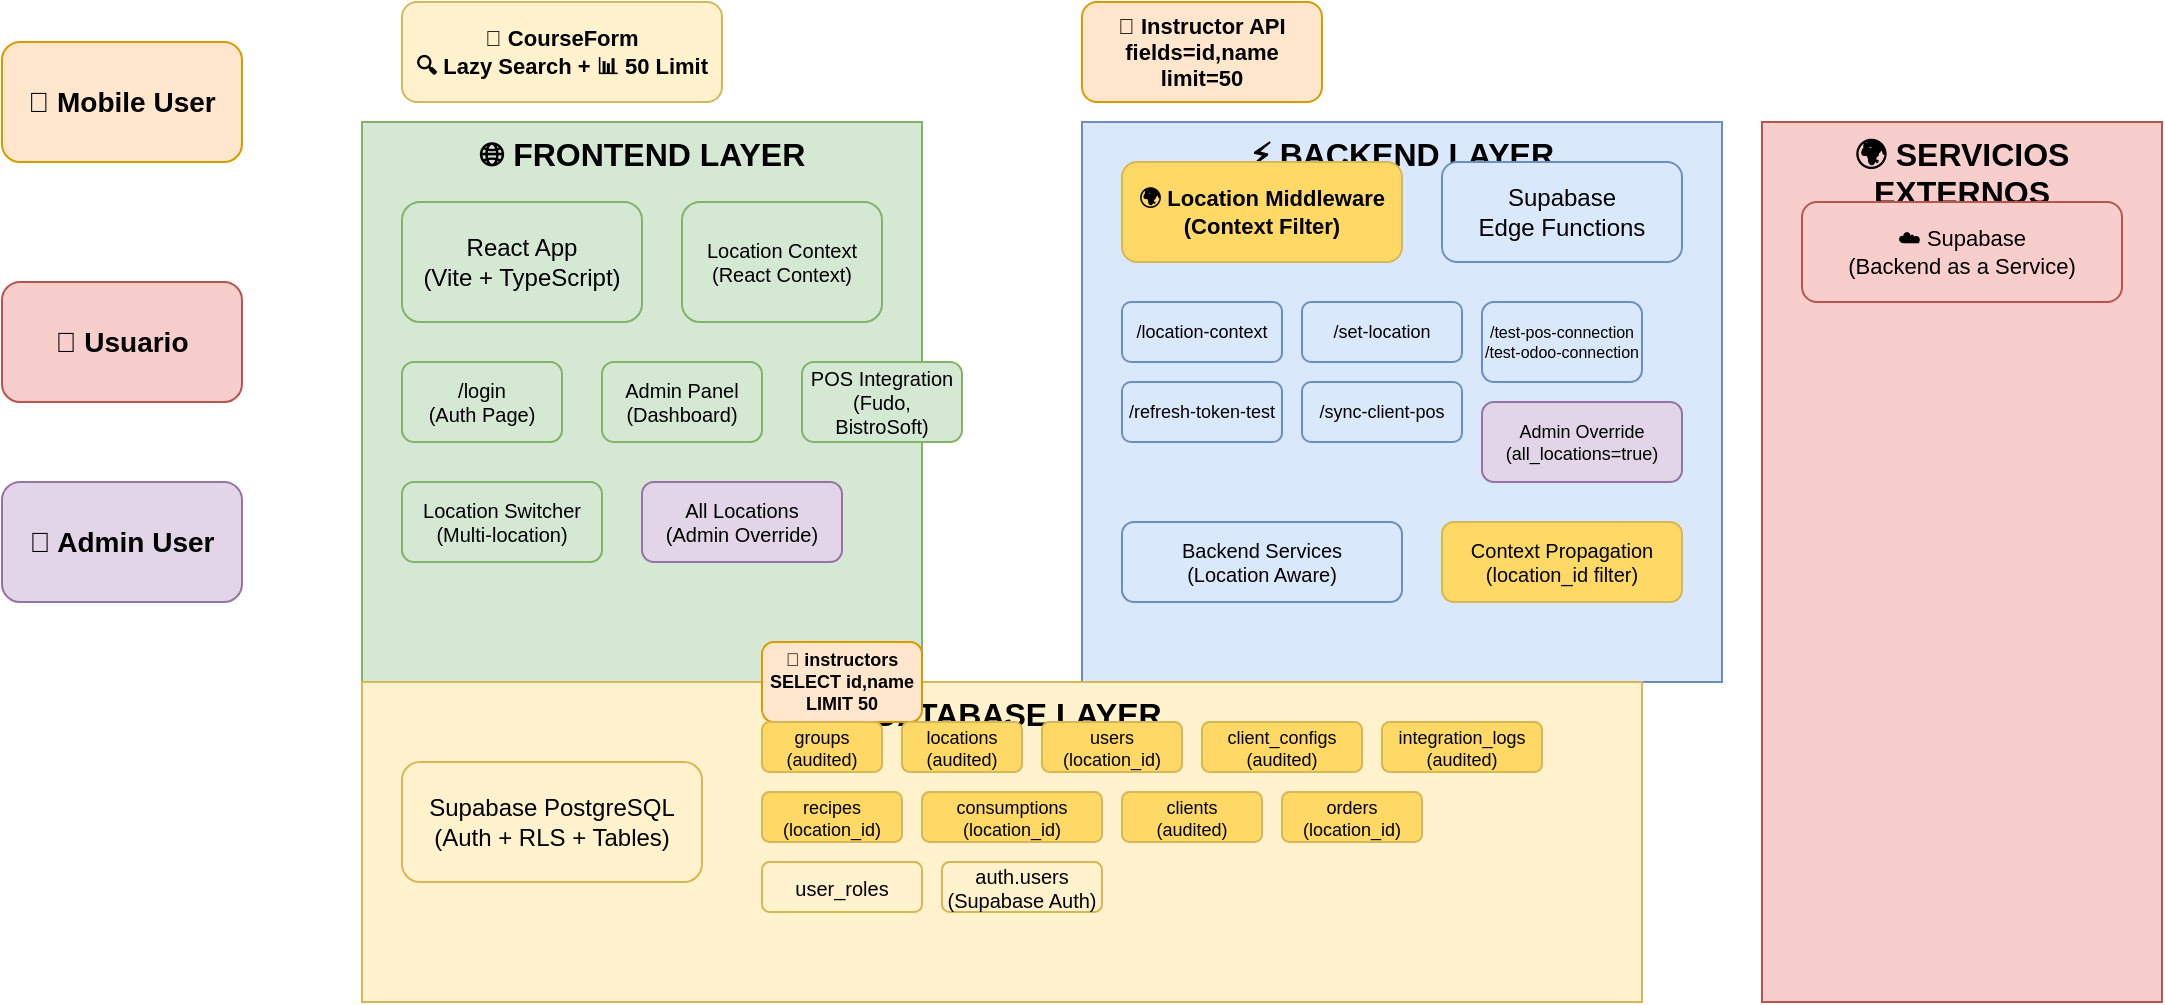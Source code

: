 <mxfile version="24.7.17">
  <diagram name="TUPÁ Hub Architecture" id="architecture">
    <mxGraphModel dx="1422" dy="994" grid="1" gridSize="10" guides="1" tooltips="1" connect="1" arrows="1" fold="1" page="1" pageScale="1" pageWidth="1369" pageHeight="1027" math="0" shadow="0">
      <root>
        <mxCell id="0" />
        <mxCell id="1" parent="0" />
        
        <!-- Mobile User for new sequence -->
        <mxCell id="mobile-user" value="📱 Mobile User" style="rounded=1;whiteSpace=wrap;html=1;fillColor=#ffe6cc;strokeColor=#d79b00;fontSize=14;fontStyle=1;" vertex="1" parent="1">
          <mxGeometry x="40" y="80" width="120" height="60" as="geometry" />
        </mxCell>
        
        <!-- Usuario -->
        <mxCell id="user" value="👤 Usuario" style="rounded=1;whiteSpace=wrap;html=1;fillColor=#f8cecc;strokeColor=#b85450;fontSize=14;fontStyle=1;" vertex="1" parent="1">
          <mxGeometry x="40" y="200" width="120" height="60" as="geometry" />
        </mxCell>
        
        <!-- Admin Usuario -->
        <mxCell id="admin-user" value="👑 Admin User" style="rounded=1;whiteSpace=wrap;html=1;fillColor=#e1d5e7;strokeColor=#9673a6;fontSize=14;fontStyle=1;" vertex="1" parent="1">
          <mxGeometry x="40" y="300" width="120" height="60" as="geometry" />
        </mxCell>
        
        <!-- Frontend Layer -->
        <mxCell id="frontend-layer" value="🌐 FRONTEND LAYER" style="rounded=0;whiteSpace=wrap;html=1;fillColor=#d5e8d4;strokeColor=#82b366;fontSize=16;fontStyle=1;verticalAlign=top;" vertex="1" parent="1">
          <mxGeometry x="220" y="120" width="280" height="280" as="geometry" />
        </mxCell>
        
        <!-- CourseForm Component with mobile optimization -->
        <mxCell id="course-form" value="📱 CourseForm&#xa;🔍 Lazy Search + 📊 50 Limit" style="rounded=1;whiteSpace=wrap;html=1;fillColor=#fff2cc;strokeColor=#d6b656;fontSize=11;fontStyle=1;" vertex="1" parent="1">
          <mxGeometry x="240" y="60" width="160" height="50" as="geometry" />
        </mxCell>
        
        <mxCell id="react-app" value="React App&#xa;(Vite + TypeScript)" style="rounded=1;whiteSpace=wrap;html=1;fillColor=#d5e8d4;strokeColor=#82b366;fontSize=12;" vertex="1" parent="1">
          <mxGeometry x="240" y="160" width="120" height="60" as="geometry" />
        </mxCell>
        
        <mxCell id="location-context" value="Location Context&#xa;(React Context)" style="rounded=1;whiteSpace=wrap;html=1;fillColor=#d5e8d4;strokeColor=#82b366;fontSize=10;" vertex="1" parent="1">
          <mxGeometry x="380" y="160" width="100" height="60" as="geometry" />
        </mxCell>
        
        <mxCell id="login-page" value="/login&#xa;(Auth Page)" style="rounded=1;whiteSpace=wrap;html=1;fillColor=#d5e8d4;strokeColor=#82b366;fontSize=10;" vertex="1" parent="1">
          <mxGeometry x="240" y="240" width="80" height="40" as="geometry" />
        </mxCell>
        
        <mxCell id="admin-panel" value="Admin Panel&#xa;(Dashboard)" style="rounded=1;whiteSpace=wrap;html=1;fillColor=#d5e8d4;strokeColor=#82b366;fontSize=10;" vertex="1" parent="1">
          <mxGeometry x="340" y="240" width="80" height="40" as="geometry" />
        </mxCell>
        
        <mxCell id="pos-integration" value="POS Integration&#xa;(Fudo, BistroSoft)" style="rounded=1;whiteSpace=wrap;html=1;fillColor=#d5e8d4;strokeColor=#82b366;fontSize=10;" vertex="1" parent="1">
          <mxGeometry x="440" y="240" width="80" height="40" as="geometry" />
        </mxCell>
        
        <mxCell id="location-switcher" value="Location Switcher&#xa;(Multi-location)" style="rounded=1;whiteSpace=wrap;html=1;fillColor=#d5e8d4;strokeColor=#82b366;fontSize=10;" vertex="1" parent="1">
          <mxGeometry x="240" y="300" width="100" height="40" as="geometry" />
        </mxCell>
        
        <mxCell id="location-override" value="All Locations&#xa;(Admin Override)" style="rounded=1;whiteSpace=wrap;html=1;fillColor=#e1d5e7;strokeColor=#9673a6;fontSize=10;" vertex="1" parent="1">
          <mxGeometry x="360" y="300" width="100" height="40" as="geometry" />
        </mxCell>
        
        <!-- Backend Layer -->
        <mxCell id="backend-layer" value="⚡ BACKEND LAYER" style="rounded=0;whiteSpace=wrap;html=1;fillColor=#dae8fc;strokeColor=#6c8ebf;fontSize=16;fontStyle=1;verticalAlign=top;" vertex="1" parent="1">
          <mxGeometry x="580" y="120" width="320" height="280" as="geometry" />
        </mxCell>
        
        <!-- Mobile API Endpoint -->
        <mxCell id="mobile-api" value="📱 Instructor API&#xa;fields=id,name&#xa;limit=50" style="rounded=1;whiteSpace=wrap;html=1;fillColor=#ffe6cc;strokeColor=#d79b00;fontSize=11;fontStyle=1;" vertex="1" parent="1">
          <mxGeometry x="580" y="60" width="120" height="50" as="geometry" />
        </mxCell>
        
        <mxCell id="location-middleware" value="🌍 Location Middleware&#xa;(Context Filter)" style="rounded=1;whiteSpace=wrap;html=1;fillColor=#ffd966;strokeColor=#d6b656;fontSize=11;fontStyle=1;" vertex="1" parent="1">
          <mxGeometry x="600" y="140" width="140" height="50" as="geometry" />
        </mxCell>
        
        <mxCell id="edge-functions" value="Supabase&#xa;Edge Functions" style="rounded=1;whiteSpace=wrap;html=1;fillColor=#dae8fc;strokeColor=#6c8ebf;fontSize=12;" vertex="1" parent="1">
          <mxGeometry x="760" y="140" width="120" height="50" as="geometry" />
        </mxCell>
        
        <mxCell id="location-context-func" value="/location-context" style="rounded=1;whiteSpace=wrap;html=1;fillColor=#dae8fc;strokeColor=#6c8ebf;fontSize=9;" vertex="1" parent="1">
          <mxGeometry x="600" y="210" width="80" height="30" as="geometry" />
        </mxCell>
        
        <mxCell id="set-location-func" value="/set-location" style="rounded=1;whiteSpace=wrap;html=1;fillColor=#dae8fc;strokeColor=#6c8ebf;fontSize=9;" vertex="1" parent="1">
          <mxGeometry x="690" y="210" width="80" height="30" as="geometry" />
        </mxCell>
        
        <mxCell id="refresh-token" value="/refresh-token-test" style="rounded=1;whiteSpace=wrap;html=1;fillColor=#dae8fc;strokeColor=#6c8ebf;fontSize=9;" vertex="1" parent="1">
          <mxGeometry x="600" y="250" width="80" height="30" as="geometry" />
        </mxCell>
        
        <mxCell id="sync-pos" value="/sync-client-pos" style="rounded=1;whiteSpace=wrap;html=1;fillColor=#dae8fc;strokeColor=#6c8ebf;fontSize=9;" vertex="1" parent="1">
          <mxGeometry x="690" y="250" width="80" height="30" as="geometry" />
        </mxCell>
        
        <mxCell id="test-connections" value="/test-pos-connection&#xa;/test-odoo-connection" style="rounded=1;whiteSpace=wrap;html=1;fillColor=#dae8fc;strokeColor=#6c8ebf;fontSize=8;" vertex="1" parent="1">
          <mxGeometry x="780" y="210" width="80" height="40" as="geometry" />
        </mxCell>
        
        <mxCell id="admin-override" value="Admin Override&#xa;(all_locations=true)" style="rounded=1;whiteSpace=wrap;html=1;fillColor=#e1d5e7;strokeColor=#9673a6;fontSize=9;" vertex="1" parent="1">
          <mxGeometry x="780" y="260" width="100" height="40" as="geometry" />
        </mxCell>
        
        <mxCell id="backend-services" value="Backend Services&#xa;(Location Aware)" style="rounded=1;whiteSpace=wrap;html=1;fillColor=#dae8fc;strokeColor=#6c8ebf;fontSize=10;" vertex="1" parent="1">
          <mxGeometry x="600" y="320" width="140" height="40" as="geometry" />
        </mxCell>
        
        <mxCell id="context-propagation" value="Context Propagation&#xa;(location_id filter)" style="rounded=1;whiteSpace=wrap;html=1;fillColor=#ffd966;strokeColor=#d6b656;fontSize=10;" vertex="1" parent="1">
          <mxGeometry x="760" y="320" width="120" height="40" as="geometry" />
        </mxCell>
        
        <!-- Database Layer -->
        <mxCell id="database-layer" value="🗄️ DATABASE LAYER" style="rounded=0;whiteSpace=wrap;html=1;fillColor=#fff2cc;strokeColor=#d6b656;fontSize=16;fontStyle=1;verticalAlign=top;" vertex="1" parent="1">
          <mxGeometry x="220" y="400" width="640" height="160" as="geometry" />
        </mxCell>
        
        <mxCell id="supabase-db" value="Supabase PostgreSQL&#xa;(Auth + RLS + Tables)" style="rounded=1;whiteSpace=wrap;html=1;fillColor=#fff2cc;strokeColor=#d6b656;fontSize=12;" vertex="1" parent="1">
          <mxGeometry x="240" y="440" width="150" height="60" as="geometry" />
        </mxCell>
        
        <!-- Instructors table with mobile optimization -->
        <mxCell id="instructors-table" value="📱 instructors&#xa;SELECT id,name&#xa;LIMIT 50" style="rounded=1;whiteSpace=wrap;html=1;fillColor=#ffe6cc;strokeColor=#d79b00;fontSize=9;fontStyle=1;" vertex="1" parent="1">
          <mxGeometry x="420" y="380" width="80" height="40" as="geometry" />
        </mxCell>
        
        <!-- Location-aware tables -->
        <mxCell id="groups-table" value="groups&#xa;(audited)" style="rounded=1;whiteSpace=wrap;html=1;fillColor=#ffd966;strokeColor=#d6b656;fontSize=9;" vertex="1" parent="1">
          <mxGeometry x="420" y="420" width="60" height="25" as="geometry" />
        </mxCell>
        
        <mxCell id="locations-table" value="locations&#xa;(audited)" style="rounded=1;whiteSpace=wrap;html=1;fillColor=#ffd966;strokeColor=#d6b656;fontSize=9;" vertex="1" parent="1">
          <mxGeometry x="490" y="420" width="60" height="25" as="geometry" />
        </mxCell>
        
        <mxCell id="users-table" value="users&#xa;(location_id)" style="rounded=1;whiteSpace=wrap;html=1;fillColor=#ffd966;strokeColor=#d6b656;fontSize=9;" vertex="1" parent="1">
          <mxGeometry x="560" y="420" width="70" height="25" as="geometry" />
        </mxCell>
        
        <mxCell id="recipes-table" value="recipes&#xa;(location_id)" style="rounded=1;whiteSpace=wrap;html=1;fillColor=#ffd966;strokeColor=#d6b656;fontSize=9;" vertex="1" parent="1">
          <mxGeometry x="420" y="455" width="70" height="25" as="geometry" />
        </mxCell>
        
        <mxCell id="consumptions-table" value="consumptions&#xa;(location_id)" style="rounded=1;whiteSpace=wrap;html=1;fillColor=#ffd966;strokeColor=#d6b656;fontSize=9;" vertex="1" parent="1">
          <mxGeometry x="500" y="455" width="90" height="25" as="geometry" />
        </mxCell>
        
        <mxCell id="clients-table" value="clients&#xa;(audited)" style="rounded=1;whiteSpace=wrap;html=1;fillColor=#ffd966;strokeColor=#d6b656;fontSize=9;" vertex="1" parent="1">
          <mxGeometry x="600" y="455" width="70" height="25" as="geometry" />
        </mxCell>
        
        <mxCell id="orders-table" value="orders&#xa;(location_id)" style="rounded=1;whiteSpace=wrap;html=1;fillColor=#ffd966;strokeColor=#d6b656;fontSize=9;" vertex="1" parent="1">
          <mxGeometry x="680" y="455" width="70" height="25" as="geometry" />
        </mxCell>
        
        <mxCell id="client-configs" value="client_configs&#xa;(audited)" style="rounded=1;whiteSpace=wrap;html=1;fillColor=#ffd966;strokeColor=#d6b656;fontSize=9;" vertex="1" parent="1">
          <mxGeometry x="640" y="420" width="80" height="25" as="geometry" />
        </mxCell>
        
        <mxCell id="integration-logs" value="integration_logs&#xa;(audited)" style="rounded=1;whiteSpace=wrap;html=1;fillColor=#ffd966;strokeColor=#d6b656;fontSize=9;" vertex="1" parent="1">
          <mxGeometry x="730" y="420" width="80" height="25" as="geometry" />
        </mxCell>
        
        <mxCell id="user-roles" value="user_roles" style="rounded=1;whiteSpace=wrap;html=1;fillColor=#fff2cc;strokeColor=#d6b656;fontSize=10;" vertex="1" parent="1">
          <mxGeometry x="420" y="490" width="80" height="25" as="geometry" />
        </mxCell>
        
        <mxCell id="auth-users" value="auth.users&#xa;(Supabase Auth)" style="rounded=1;whiteSpace=wrap;html=1;fillColor=#fff2cc;strokeColor=#d6b656;fontSize=10;" vertex="1" parent="1">
          <mxGeometry x="510" y="490" width="80" height="25" as="geometry" />
        </mxCell>
        
        <!-- External Services -->
        <mxCell id="external-services" value="🌍 SERVICIOS EXTERNOS" style="rounded=0;whiteSpace=wrap;html=1;fillColor=#f8cecc;strokeColor=#b85450;fontSize=16;fontStyle=1;verticalAlign=top;" vertex="1" parent="1">
          <mxGeometry x="920" y="120" width="200" height="440" as="geometry" />
        </mxCell>
        
        <mxCell id="supabase-service" value="☁️ Supabase&#xa;(Backend as a Service)" style="rounded=1;whiteSpace=wrap;html=1;fillColor=#f8cecc;strokeColor=#b85450;fontSize=11;" vertex="1" parent="1">
          <mxGeometry x="940" y="160" width="160" height="50" as="geometry" />
        </mxCell>
        
        <mxCell id="lovable-hosting" value="🚀 Lovable&#xa;(Hosting & Deploy)" style="rounded=1;whiteSpace=wrap;html=1;fillColor=#f8cecc;strokeColor=#b85450;fontSize=11;" vertex="1" parent="1">
          <mxGeometry x="940" y="230" width="160" height="50" as="geometry" />
        </mxCell>
        
        <mxCell id="sentry" value="🐛 Sentry&#xa;(Error Monitoring)" style="rounded=1;whiteSpace=wrap;html=1;fillColor=#f8cecc;strokeColor=#b85450;fontSize=11;" vertex="1" parent="1">
          <mxGeometry x="940" y="300" width="160" height="50" as="geometry" />
        </mxCell>
        
        <mxCell id="pos-systems" value="🏪 POS Systems&#xa;(Fudo, BistroSoft)" style="rounded=1;whiteSpace=wrap;html=1;fillColor=#f8cecc;strokeColor=#b85450;fontSize=11;" vertex="1" parent="1">
          <mxGeometry x="940" y="370" width="160" height="50" as="geometry" />
        </mxCell>
        
        <mxCell id="odoo" value="📊 Odoo ERP&#xa;(Business Management)" style="rounded=1;whiteSpace=wrap;html=1;fillColor=#f8cecc;strokeColor=#b85450;fontSize=11;" vertex="1" parent="1">
          <mxGeometry x="940" y="440" width="160" height="50" as="geometry" />
        </mxCell>
        
        <!-- Mobile optimization sequence arrows -->
        <!-- Mobile User to CourseForm -->
        <mxCell id="arrow-mobile-user" value="" style="endArrow=classic;html=1;rounded=0;exitX=1;exitY=0.5;exitDx=0;exitDy=0;entryX=0;entryY=0.5;entryDx=0;entryDy=0;strokeWidth=3;strokeColor=#d79b00;" edge="1" parent="1" source="mobile-user" target="course-form">
          <mxGeometry width="50" height="50" relative="1" as="geometry">
            <mxPoint x="160" y="110" as="sourcePoint" />
            <mxPoint x="240" y="85" as="targetPoint" />
          </mxGeometry>
        </mxCell>
        
        <!-- CourseForm to Mobile API -->
        <mxCell id="arrow-form-api" value="" style="endArrow=classic;html=1;rounded=0;exitX=1;exitY=0.5;exitDx=0;exitDy=0;entryX=0;entryY=0.5;entryDx=0;entryDy=0;strokeWidth=3;strokeColor=#d79b00;" edge="1" parent="1" source="course-form" target="mobile-api">
          <mxGeometry width="50" height="50" relative="1" as="geometry">
            <mxPoint x="400" y="85" as="sourcePoint" />
            <mxPoint x="580" y="85" as="targetPoint" />
          </mxGeometry>
        </mxCell>
        
        <!-- Mobile API to Supabase -->
        <mxCell id="arrow-api-supabase" value="" style="endArrow=classic;html=1;rounded=0;exitX=1;exitY=0.5;exitDx=0;exitDy=0;entryX=0;entryY=0.25;entryDx=0;entryDy=0;strokeWidth=3;strokeColor=#d79b00;" edge="1" parent="1" source="mobile-api" target="supabase-service">
          <mxGeometry width="50" height="50" relative="1" as="geometry">
            <mxPoint x="700" y="85" as="sourcePoint" />
            <mxPoint x="940" y="172" as="targetPoint" />
          </mxGeometry>
        </mxCell>
        
        <!-- Mobile API to Instructors Table -->
        <mxCell id="arrow-api-db" value="" style="endArrow=classic;html=1;rounded=0;exitX=0.5;exitY=1;exitDx=0;exitDy=0;entryX=0.5;entryY=0;entryDx=0;entryDy=0;strokeWidth=3;strokeColor=#d79b00;" edge="1" parent="1" source="mobile-api" target="instructors-table">
          <mxGeometry width="50" height="50" relative="1" as="geometry">
            <mxPoint x="640" y="120" as="sourcePoint" />
            <mxPoint x="460" y="380" as="targetPoint" />
          </mxGeometry>
        </mxCell>
        
        <!-- Regular User flows -->
        <!-- User to React App -->
        <mxCell id="arrow1" value="" style="endArrow=classic;html=1;rounded=0;exitX=1;exitY=0.5;exitDx=0;exitDy=0;entryX=0;entryY=0.5;entryDx=0;entryDy=0;strokeWidth=2;strokeColor=#2F5233;" edge="1" parent="1" source="user" target="react-app">
          <mxGeometry width="50" height="50" relative="1" as="geometry">
            <mxPoint x="180" y="230" as="sourcePoint" />
            <mxPoint x="230" y="180" as="targetPoint" />
          </mxGeometry>
        </mxCell>
        
        <!-- Admin User to Admin Panel -->
        <mxCell id="arrow-admin" value="" style="endArrow=classic;html=1;rounded=0;exitX=1;exitY=0.5;exitDx=0;exitDy=0;entryX=0;entryY=0.5;entryDx=0;entryDy=0;strokeWidth=2;strokeColor=#9673a6;" edge="1" parent="1" source="admin-user" target="location-override">
          <mxGeometry width="50" height="50" relative="1" as="geometry">
            <mxPoint x="180" y="330" as="sourcePoint" />
            <mxPoint x="360" y="320" as="targetPoint" />
          </mxGeometry>
        </mxCell>
        
        <!-- React App to Location Context -->
        <mxCell id="arrow-context" value="" style="endArrow=classic;html=1;rounded=0;exitX=1;exitY=0.5;exitDx=0;exitDy=0;entryX=0;entryY=0.5;entryDx=0;entryDy=0;strokeWidth=1;strokeColor=#82b366;" edge="1" parent="1" source="react-app" target="location-context">
          <mxGeometry width="50" height="50" relative="1" as="geometry">
            <mxPoint x="360" y="190" as="sourcePoint" />
            <mxPoint x="380" y="190" as="targetPoint" />
          </mxGeometry>
        </mxCell>
        
        <!-- React App to Location Middleware (through context) -->
        <mxCell id="arrow2" value="" style="endArrow=classic;html=1;rounded=0;exitX=1;exitY=0.5;exitDx=0;exitDy=0;entryX=0;entryY=0.5;entryDx=0;entryDy=0;strokeWidth=2;strokeColor=#1A4A80;" edge="1" parent="1" source="location-context" target="location-middleware">
          <mxGeometry width="50" height="50" relative="1" as="geometry">
            <mxPoint x="480" y="190" as="sourcePoint" />
            <mxPoint x="600" y="165" as="targetPoint" />
          </mxGeometry>
        </mxCell>
        
        <!-- Location Middleware to Edge Functions -->
        <mxCell id="arrow-middleware" value="" style="endArrow=classic;html=1;rounded=0;exitX=1;exitY=0.5;exitDx=0;exitDy=0;entryX=0;entryY=0.5;entryDx=0;entryDy=0;strokeWidth=2;strokeColor=#d6b656;" edge="1" parent="1" source="location-middleware" target="edge-functions">
          <mxGeometry width="50" height="50" relative="1" as="geometry">
            <mxPoint x="740" y="165" as="sourcePoint" />
            <mxPoint x="760" y="165" as="targetPoint" />
          </mxGeometry>
        </mxCell>
        
        <!-- Edge Functions to Backend Services -->
        <mxCell id="arrow-services" value="" style="endArrow=classic;html=1;rounded=0;exitX=0.5;exitY=1;exitDx=0;exitDy=0;entryX=0.5;entryY=0;entryDx=0;entryDy=0;strokeWidth=2;strokeColor=#6c8ebf;" edge="1" parent="1" source="edge-functions" target="backend-services">
          <mxGeometry width="50" height="50" relative="1" as="geometry">
            <mxPoint x="820" y="200" as="sourcePoint" />
            <mxPoint x="670" y="310" as="targetPoint" />
          </mxGeometry>
        </mxCell>
        
        <!-- Backend Services to Context Propagation -->
        <mxCell id="arrow-propagation" value="" style="endArrow=classic;html=1;rounded=0;exitX=1;exitY=0.5;exitDx=0;exitDy=0;entryX=0;entryY=0.5;entryDx=0;entryDy=0;strokeWidth=2;strokeColor=#d6b656;" edge="1" parent="1" source="backend-services" target="context-propagation">
          <mxGeometry width="50" height="50" relative="1" as="geometry">
            <mxPoint x="740" y="340" as="sourcePoint" />
            <mxPoint x="760" y="340" as="targetPoint" />
          </mxGeometry>
        </mxCell>
        
        <!-- Context Propagation to Database (Filtered Queries) -->
        <mxCell id="arrow3" value="" style="endArrow=classic;html=1;rounded=0;exitX=0.5;exitY=1;exitDx=0;exitDy=0;entryX=1;entryY=0;entryDx=0;entryDy=0;strokeWidth=2;strokeColor=#B8860B;" edge="1" parent="1" source="context-propagation" target="supabase-db">
          <mxGeometry width="50" height="50" relative="1" as="geometry">
            <mxPoint x="820" y="370" as="sourcePoint" />
            <mxPoint x="390" y="440" as="targetPoint" />
          </mxGeometry>
        </mxCell>
        
        <!-- Admin Override to Backend Services -->
        <mxCell id="arrow-admin-override" value="" style="endArrow=classic;html=1;rounded=0;exitX=0.5;exitY=1;exitDx=0;exitDy=0;entryX=1;entryY=0;entryDx=0;entryDy=0;strokeWidth=2;strokeColor=#9673a6;strokeDashArray=5,5;" edge="1" parent="1" source="admin-override" target="backend-services">
          <mxGeometry width="50" height="50" relative="1" as="geometry">
            <mxPoint x="830" y="310" as="sourcePoint" />
            <mxPoint x="740" y="320" as="targetPoint" />
          </mxGeometry>
        </mxCell>
        
        <!-- Edge Functions to External Services -->
        <mxCell id="arrow4" value="" style="endArrow=classic;html=1;rounded=0;exitX=1;exitY=0.5;exitDx=0;exitDy=0;entryX=0;entryY=0.5;entryDx=0;entryDy=0;strokeWidth=2;strokeColor=#B85450;" edge="1" parent="1" source="edge-functions" target="supabase-service">
          <mxGeometry width="50" height="50" relative="1" as="geometry">
            <mxPoint x="880" y="165" as="sourcePoint" />
            <mxPoint x="940" y="185" as="targetPoint" />
          </mxGeometry>
        </mxCell>
        
        <!-- Labels for arrows -->
        <mxCell id="label-mobile-fields" value="fields=id,name" style="text;html=1;strokeColor=none;fillColor=none;align=center;verticalAlign=middle;whiteSpace=wrap;rounded=0;fontSize=10;fontStyle=1;fontColor=#d79b00;" vertex="1" parent="1">
          <mxGeometry x="420" y="40" width="80" height="20" as="geometry" />
        </mxCell>
        
        <mxCell id="label-mobile-limit" value="LIMIT 50" style="text;html=1;strokeColor=none;fillColor=none;align=center;verticalAlign=middle;whiteSpace=wrap;rounded=0;fontSize=10;fontStyle=1;fontColor=#d79b00;" vertex="1" parent="1">
          <mxGeometry x="720" y="65" width="60" height="20" as="geometry" />
        </mxCell>
        
        <mxCell id="mobile-annotation" value="📱 Mobile-optimized payload&#xa;• Lazy search icon 🔍&#xa;• Response limiter (50)&#xa;• Skeleton loader&#xa;• Empty state handling" style="text;html=1;strokeColor=#d79b00;fillColor=#ffe6cc;align=left;verticalAlign=middle;whiteSpace=wrap;rounded=1;fontSize=10;fontStyle=1;" vertex="1" parent="1">
          <mxGeometry x="40" y="10" width="180" height="60" as="geometry" />
        </mxCell>
        
        <mxCell id="label1" value="HTTP/HTTPS" style="text;html=1;strokeColor=none;fillColor=none;align=center;verticalAlign=middle;whiteSpace=wrap;rounded=0;fontSize=10;" vertex="1" parent="1">
          <mxGeometry x="170" y="210" width="60" height="20" as="geometry" />
        </mxCell>
        
        <mxCell id="label2" value="Admin Access" style="text;html=1;strokeColor=none;fillColor=none;align=center;verticalAlign=middle;whiteSpace=wrap;rounded=0;fontSize=10;" vertex="1" parent="1">
          <mxGeometry x="170" y="310" width="80" height="20" as="geometry" />
        </mxCell>
        
        <mxCell id="label3" value="Context Aware" style="text;html=1;strokeColor=none;fillColor=none;align=center;verticalAlign=middle;whiteSpace=wrap;rounded=0;fontSize=10;" vertex="1" parent="1">
          <mxGeometry x="490" y="170" width="80" height="20" as="geometry" />
        </mxCell>
        
        <mxCell id="label4" value="Edge Processing" style="text;html=1;strokeColor=none;fillColor=none;align=center;verticalAlign=middle;whiteSpace=wrap;rounded=0;fontSize=10;" vertex="1" parent="1">
          <mxGeometry x="750" y="120" width="80" height="20" as="geometry" />
        </mxCell>
        
        <mxCell id="label5" value="Location Filter" style="text;html=1;strokeColor=none;fillColor=none;align=center;verticalAlign=middle;whiteSpace=wrap;rounded=0;fontSize=10;" vertex="1" parent="1">
          <mxGeometry x="780" y="350" width="80" height="20" as="geometry" />
        </mxCell>
        
        <mxCell id="label6" value="RLS + Audited" style="text;html=1;strokeColor=none;fillColor=none;align=center;verticalAlign=middle;whiteSpace=wrap;rounded=0;fontSize=10;" vertex="1" parent="1">
          <mxGeometry x="550" y="370" width="80" height="20" as="geometry" />
        </mxCell>
        
        <mxCell id="label7" value="External APIs" style="text;html=1;strokeColor=none;fillColor=none;align=center;verticalAlign=middle;whiteSpace=wrap;rounded=0;fontSize=10;" vertex="1" parent="1">
          <mxGeometry x="860" y="140" width="60" height="20" as="geometry" />
        </mxCell>
        
        <mxCell id="label8" value="POS Integration" style="text;html=1;strokeColor=none;fillColor=none;align=center;verticalAlign=middle;whiteSpace=wrap;rounded=0;fontSize=10;" vertex="1" parent="1">
          <mxGeometry x="450" y="625" width="60" height="20" as="geometry" />
        </mxCell>
        
        <mxCell id="integration-detail" value="Multi-POS Adapters&#xa;(SDK Pattern)" style="rounded=1;whiteSpace=wrap;html=1;fillColor=#f8cecc;strokeColor=#b85450;fontSize=10;" vertex="1" parent="1">
          <mxGeometry x="440" y="580" width="120" height="40" as="geometry" />
        </mxCell>
        
        <mxCell id="arrow-integration" value="" style="endArrow=classic;html=1;rounded=0;exitX=0.5;exitY=1;exitDx=0;exitDy=0;entryX=0.5;entryY=0;entryDx=0;entryDy=0;strokeWidth=2;strokeColor=#B85450;" edge="1" parent="1" source="pos-integration" target="integration-detail">
          <mxGeometry width="50" height="50" relative="1" as="geometry">
            <mxPoint x="450" y="625" as="sourcePoint" />
            <mxPoint x="500" y="575" as="targetPoint" />
          </mxGeometry>
        </mxCell>
        
      </root>
    </mxGraphModel>
  </diagram>
</mxfile>